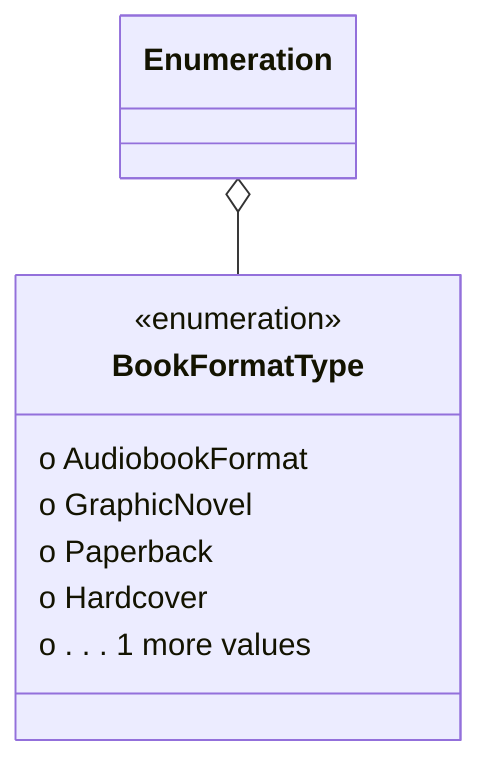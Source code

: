 classDiagram
Enumeration o-- BookFormatType
  class BookFormatType {
<<enumeration>>
  o AudiobookFormat
  o GraphicNovel
  o Paperback
  o Hardcover
  o . . . 1 more values
}